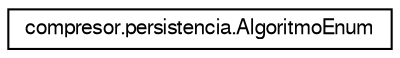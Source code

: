 digraph "Representación gráfica de la clase"
{
  edge [fontname="FreeSans",fontsize="10",labelfontname="FreeSans",labelfontsize="10"];
  node [fontname="FreeSans",fontsize="10",shape=record];
  rankdir="LR";
  Node0 [label="compresor.persistencia.AlgoritmoEnum",height=0.2,width=0.4,color="black", fillcolor="white", style="filled",URL="$enumcompresor_1_1persistencia_1_1_algoritmo_enum.html",tooltip="Contiene, ordenados, los algoritmos de compresión implementados en el programa 0: LZ78 1: LZSS 2: LZW..."];
}
